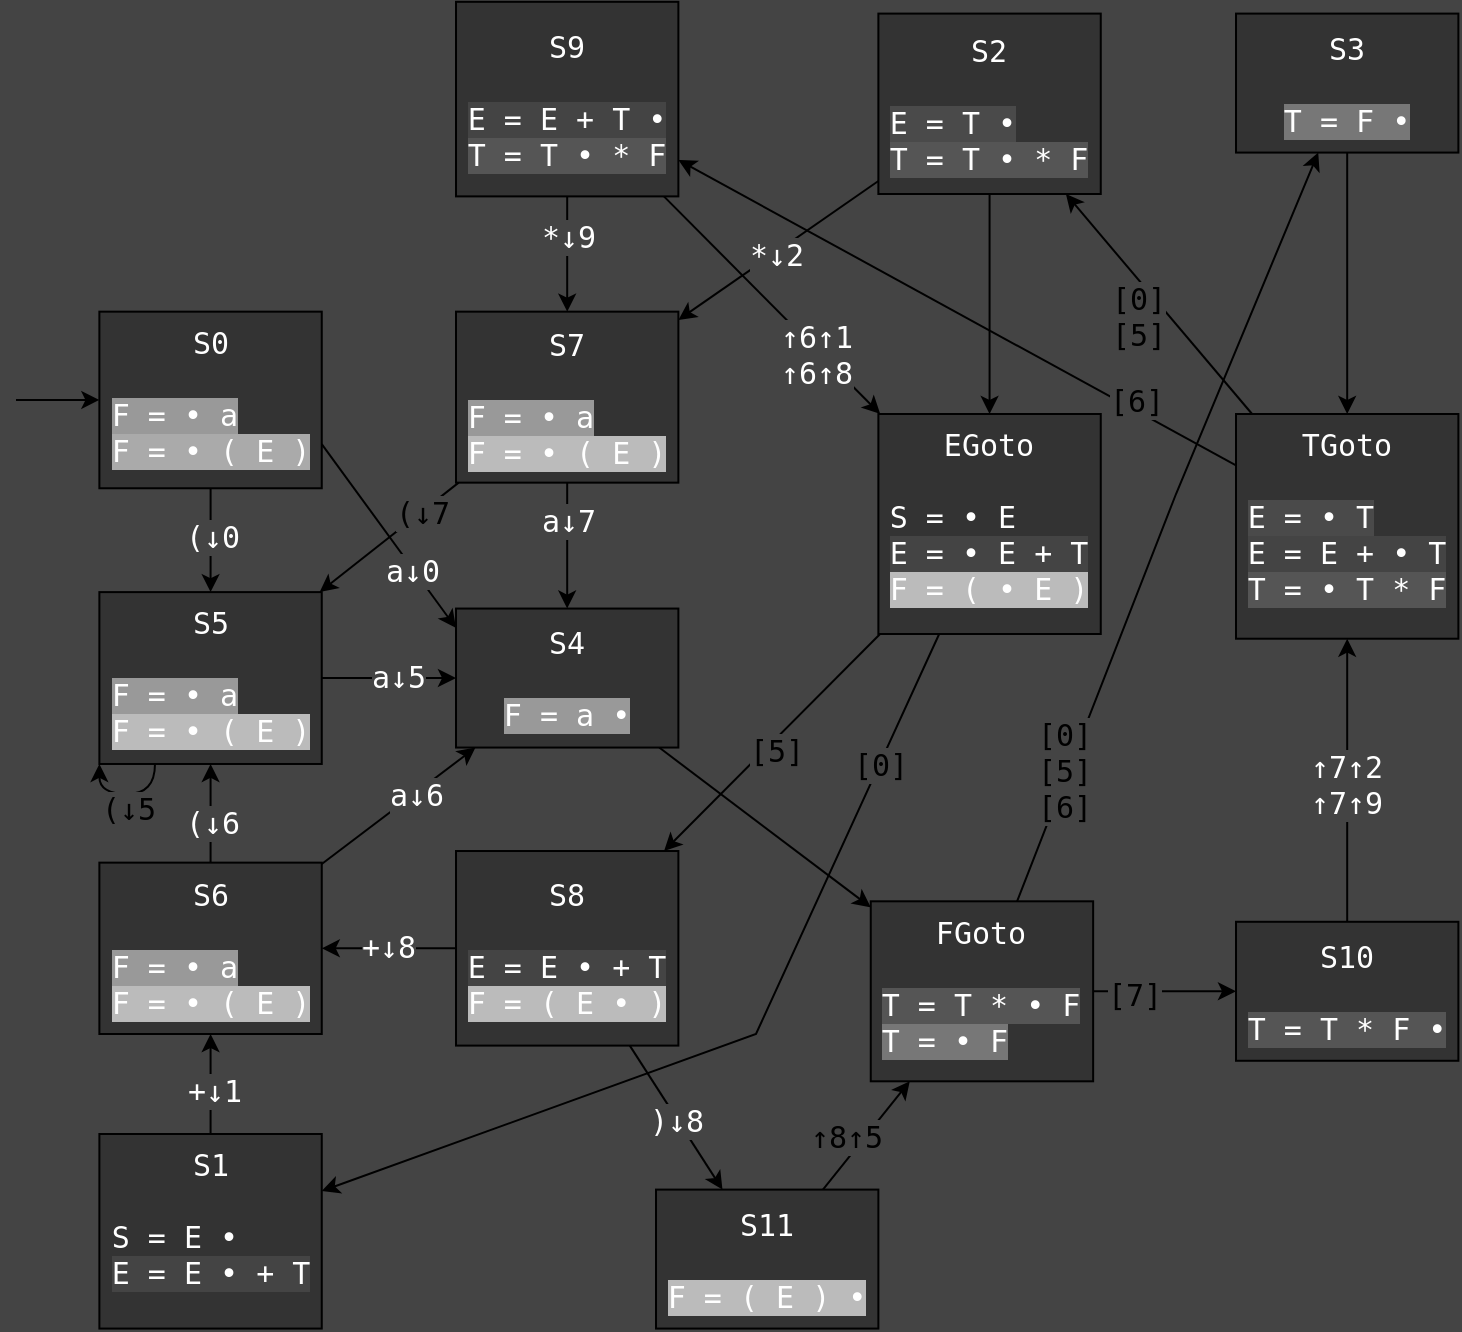 <mxfile version="25.0.2">
  <diagram name="Page-1" id="OlGZkpxojUD_AP5KmQLQ">
    <mxGraphModel dx="2046" dy="1237" grid="1" gridSize="10" guides="1" tooltips="1" connect="1" arrows="1" fold="1" page="1" pageScale="1" pageWidth="827" pageHeight="1169" background="#444444" math="0" shadow="0">
      <root>
        <mxCell id="0" />
        <mxCell id="1" parent="0" />
        <mxCell id="v0S2vT5wZ2QxvqDgRi7f-3" style="edgeStyle=orthogonalEdgeStyle;rounded=0;orthogonalLoop=1;jettySize=auto;html=1;entryX=0.5;entryY=0;entryDx=0;entryDy=0;fontFamily=monospace;spacingLeft=0;fontSize=15;fontColor=#FFFFFF;" parent="1" source="v0S2vT5wZ2QxvqDgRi7f-1" target="v0S2vT5wZ2QxvqDgRi7f-2" edge="1">
          <mxGeometry relative="1" as="geometry" />
        </mxCell>
        <mxCell id="64hMs6I8nZk4gtIsN72T-1" value="(↓0" style="edgeLabel;html=1;align=center;verticalAlign=middle;resizable=0;points=[];fontFamily=monospace;fontSize=15;fontColor=#ffffff;labelBackgroundColor=#444444;" parent="v0S2vT5wZ2QxvqDgRi7f-3" vertex="1" connectable="0">
          <mxGeometry x="-0.119" y="3" relative="1" as="geometry">
            <mxPoint x="-3" y="1" as="offset" />
          </mxGeometry>
        </mxCell>
        <mxCell id="v0S2vT5wZ2QxvqDgRi7f-11" style="rounded=0;orthogonalLoop=1;jettySize=auto;html=1;exitX=1;exitY=0.75;exitDx=0;exitDy=0;entryX=0;entryY=0.14;entryDx=0;entryDy=0;entryPerimeter=0;fontFamily=monospace;spacingLeft=0;fontSize=15;fontColor=#FFFFFF;" parent="1" source="v0S2vT5wZ2QxvqDgRi7f-1" target="v0S2vT5wZ2QxvqDgRi7f-10" edge="1">
          <mxGeometry relative="1" as="geometry" />
        </mxCell>
        <mxCell id="v0S2vT5wZ2QxvqDgRi7f-36" value="a↓0" style="edgeLabel;html=1;align=center;verticalAlign=middle;resizable=0;points=[];rounded=0;fontFamily=monospace;spacingLeft=0;fontSize=15;labelBackgroundColor=#444444;fontColor=#FFFFFF;" parent="v0S2vT5wZ2QxvqDgRi7f-11" vertex="1" connectable="0">
          <mxGeometry x="0.396" y="-3" relative="1" as="geometry">
            <mxPoint y="-3" as="offset" />
          </mxGeometry>
        </mxCell>
        <mxCell id="v0S2vT5wZ2QxvqDgRi7f-31" style="rounded=0;orthogonalLoop=1;jettySize=auto;html=1;exitX=0;exitY=0.5;exitDx=0;exitDy=0;startArrow=classic;startFill=1;endArrow=none;endFill=0;fontFamily=monospace;spacingLeft=0;fontSize=15;fontColor=#FFFFFF;" parent="1" source="v0S2vT5wZ2QxvqDgRi7f-1" edge="1">
          <mxGeometry relative="1" as="geometry">
            <mxPoint y="222.977" as="targetPoint" />
          </mxGeometry>
        </mxCell>
        <mxCell id="v0S2vT5wZ2QxvqDgRi7f-1" value="&lt;div style=&quot;font-size: 15px;&quot;&gt;S0&lt;/div&gt;&lt;div style=&quot;text-align: left; font-size: 15px;&quot;&gt;&lt;br style=&quot;font-size: 15px;&quot;&gt;&lt;/div&gt;&lt;div style=&quot;text-align: left; font-size: 15px;&quot;&gt;&lt;span style=&quot;background-color: rgb(153, 153, 153);&quot;&gt;F = • a&lt;/span&gt;&lt;br&gt;&lt;/div&gt;&lt;div style=&quot;text-align: left; font-size: 15px;&quot;&gt;&lt;span style=&quot;font-size: 15px; background-color: rgb(170, 170, 170);&quot;&gt;F = • ( E )&lt;/span&gt;&lt;br style=&quot;font-size: 15px;&quot;&gt;&lt;/div&gt;" style="rounded=0;whiteSpace=wrap;html=1;fontFamily=monospace;spacingLeft=0;fontSize=15;fillColor=#333333;fontColor=#FFFFFF;spacing=2;labelPosition=center;verticalLabelPosition=middle;align=center;verticalAlign=top;" parent="1" vertex="1">
          <mxGeometry x="41.69" y="178.83" width="111.19" height="88.3" as="geometry" />
        </mxCell>
        <mxCell id="v0S2vT5wZ2QxvqDgRi7f-12" style="rounded=0;orthogonalLoop=1;jettySize=auto;html=1;fontFamily=monospace;spacingLeft=0;fontSize=15;fontColor=#FFFFFF;" parent="1" source="v0S2vT5wZ2QxvqDgRi7f-2" target="v0S2vT5wZ2QxvqDgRi7f-10" edge="1">
          <mxGeometry relative="1" as="geometry" />
        </mxCell>
        <mxCell id="v0S2vT5wZ2QxvqDgRi7f-38" value="a↓5" style="edgeLabel;html=1;align=center;verticalAlign=middle;resizable=0;points=[];rounded=0;fontFamily=monospace;spacingLeft=0;fontSize=15;labelBackgroundColor=#444444;fontColor=#FFFFFF;" parent="v0S2vT5wZ2QxvqDgRi7f-12" vertex="1" connectable="0">
          <mxGeometry x="0.529" relative="1" as="geometry">
            <mxPoint x="-14" y="-1" as="offset" />
          </mxGeometry>
        </mxCell>
        <mxCell id="v0S2vT5wZ2QxvqDgRi7f-2" value="&lt;div style=&quot;font-size: 15px;&quot;&gt;&lt;div&gt;S5&lt;/div&gt;&lt;div align=&quot;left&quot;&gt;&lt;br&gt;&lt;/div&gt;&lt;div align=&quot;justify&quot;&gt;&lt;span style=&quot;background-color: rgb(153, 153, 153); text-align: center;&quot;&gt;F = • a&lt;/span&gt;&lt;br&gt;&lt;/div&gt;&lt;div align=&quot;justify&quot;&gt;&lt;span style=&quot;background-color: rgb(187, 187, 187); text-align: center;&quot;&gt;F =&amp;nbsp;&lt;/span&gt;&lt;span style=&quot;background-color: rgb(187, 187, 187); text-align: center;&quot;&gt;•&lt;/span&gt;&lt;span style=&quot;background-color: rgb(187, 187, 187); text-align: center;&quot;&gt;&amp;nbsp;&lt;/span&gt;&lt;span style=&quot;background-color: rgb(187, 187, 187); text-align: center;&quot;&gt;( E )&lt;/span&gt;&lt;/div&gt;&lt;/div&gt;" style="rounded=0;whiteSpace=wrap;html=1;fontFamily=monospace;spacingLeft=0;fontSize=15;fillColor=#333333;fontColor=#FFFFFF;verticalAlign=top;" parent="1" vertex="1">
          <mxGeometry x="41.69" y="319.06" width="111.19" height="85.93" as="geometry" />
        </mxCell>
        <mxCell id="v0S2vT5wZ2QxvqDgRi7f-15" style="rounded=0;orthogonalLoop=1;jettySize=auto;html=1;fontFamily=monospace;spacingLeft=0;fontSize=15;fontColor=#FFFFFF;" parent="1" source="v0S2vT5wZ2QxvqDgRi7f-4" target="v0S2vT5wZ2QxvqDgRi7f-13" edge="1">
          <mxGeometry relative="1" as="geometry">
            <mxPoint x="319.661" y="237.503" as="sourcePoint" />
            <mxPoint x="507" y="279.06" as="targetPoint" />
          </mxGeometry>
        </mxCell>
        <mxCell id="v0S2vT5wZ2QxvqDgRi7f-57" value="+↓1" style="edgeLabel;html=1;align=center;verticalAlign=middle;resizable=0;points=[];rotation=0;rounded=0;fontFamily=monospace;spacingLeft=0;fontSize=15;labelBackgroundColor=#444444;fontColor=#FFFFFF;" parent="v0S2vT5wZ2QxvqDgRi7f-15" vertex="1" connectable="0">
          <mxGeometry x="-0.084" relative="1" as="geometry">
            <mxPoint x="1" y="1" as="offset" />
          </mxGeometry>
        </mxCell>
        <mxCell id="v0S2vT5wZ2QxvqDgRi7f-4" value="&lt;div style=&quot;font-size: 15px;&quot;&gt;S1&lt;/div&gt;&lt;div align=&quot;left&quot; style=&quot;font-size: 15px;&quot;&gt;&lt;br style=&quot;font-size: 15px;&quot;&gt;&lt;/div&gt;&lt;div align=&quot;left&quot; style=&quot;font-size: 15px;&quot;&gt;S = E •&lt;/div&gt;&lt;div align=&quot;left&quot; style=&quot;font-size: 15px;&quot;&gt;&lt;span style=&quot;font-size: 15px; background-color: rgb(68, 68, 68);&quot;&gt;E = E&amp;nbsp;• + T&lt;/span&gt;&lt;/div&gt;" style="rounded=0;whiteSpace=wrap;html=1;fontFamily=monospace;spacingLeft=0;fontSize=15;fillColor=#333333;fontColor=#FFFFFF;verticalAlign=top;" parent="1" vertex="1">
          <mxGeometry x="41.695" y="590.002" width="111.186" height="97.29" as="geometry" />
        </mxCell>
        <mxCell id="vrU-Wr25Jtnr5T8jxTo--11" style="rounded=0;orthogonalLoop=1;jettySize=auto;html=1;fontFamily=monospace;fontSize=15;fontColor=default;labelBackgroundColor=#444444;resizable=0;" parent="1" source="v0S2vT5wZ2QxvqDgRi7f-6" target="vrU-Wr25Jtnr5T8jxTo--9" edge="1">
          <mxGeometry relative="1" as="geometry" />
        </mxCell>
        <mxCell id="v0S2vT5wZ2QxvqDgRi7f-6" value="&lt;div style=&quot;font-size: 15px;&quot;&gt;S3&lt;/div&gt;&lt;div align=&quot;left&quot; style=&quot;font-size: 15px;&quot;&gt;&lt;br style=&quot;font-size: 15px;&quot;&gt;&lt;/div&gt;&lt;div align=&quot;left&quot; style=&quot;font-size: 15px;&quot;&gt;&lt;span style=&quot;background-color: rgb(119, 119, 119); font-size: 15px;&quot;&gt;T = F •&lt;/span&gt;&lt;/div&gt;" style="rounded=0;whiteSpace=wrap;html=1;fontFamily=monospace;spacingLeft=0;fontSize=15;fillColor=#333333;fontColor=#FFFFFF;" parent="1" vertex="1">
          <mxGeometry x="610.004" y="29.797" width="111.186" height="69.493" as="geometry" />
        </mxCell>
        <mxCell id="v0S2vT5wZ2QxvqDgRi7f-22" style="rounded=0;orthogonalLoop=1;jettySize=auto;html=1;fontFamily=monospace;spacingLeft=0;fontSize=15;fontColor=#FFFFFF;" parent="1" source="v0S2vT5wZ2QxvqDgRi7f-8" target="v0S2vT5wZ2QxvqDgRi7f-20" edge="1">
          <mxGeometry relative="1" as="geometry" />
        </mxCell>
        <mxCell id="v0S2vT5wZ2QxvqDgRi7f-47" value="*↓2" style="edgeLabel;html=1;align=center;verticalAlign=middle;resizable=0;points=[];rounded=0;fontFamily=monospace;spacingLeft=0;fontSize=15;labelBackgroundColor=#444444;fontColor=#FFFFFF;" parent="v0S2vT5wZ2QxvqDgRi7f-22" vertex="1" connectable="0">
          <mxGeometry x="0.508" relative="1" as="geometry">
            <mxPoint x="24" y="-16" as="offset" />
          </mxGeometry>
        </mxCell>
        <mxCell id="vrU-Wr25Jtnr5T8jxTo--18" style="edgeStyle=none;shape=connector;rounded=0;orthogonalLoop=1;jettySize=auto;html=1;strokeColor=default;align=center;verticalAlign=middle;fontFamily=monospace;fontSize=15;fontColor=default;labelBackgroundColor=#444444;resizable=0;endArrow=classic;" parent="1" source="v0S2vT5wZ2QxvqDgRi7f-10" target="vrU-Wr25Jtnr5T8jxTo--10" edge="1">
          <mxGeometry relative="1" as="geometry" />
        </mxCell>
        <mxCell id="v0S2vT5wZ2QxvqDgRi7f-10" value="&lt;div style=&quot;font-size: 15px;&quot;&gt;S4&lt;br style=&quot;font-size: 15px;&quot;&gt;&lt;/div&gt;&lt;div align=&quot;left&quot; style=&quot;font-size: 15px;&quot;&gt;&lt;br style=&quot;font-size: 15px;&quot;&gt;&lt;/div&gt;&lt;div align=&quot;left&quot; style=&quot;font-size: 15px;&quot;&gt;&lt;span style=&quot;background-color: rgb(153, 153, 153); font-size: 15px;&quot;&gt;F = a •&lt;/span&gt;&lt;/div&gt;" style="rounded=0;whiteSpace=wrap;html=1;fontFamily=monospace;spacingLeft=0;fontSize=15;fillColor=#333333;fontColor=#FFFFFF;" parent="1" vertex="1">
          <mxGeometry x="220.005" y="327.279" width="111.186" height="69.493" as="geometry" />
        </mxCell>
        <mxCell id="v0S2vT5wZ2QxvqDgRi7f-16" style="rounded=0;orthogonalLoop=1;jettySize=auto;html=1;fontFamily=monospace;spacingLeft=0;fontSize=15;fontColor=#FFFFFF;" parent="1" source="v0S2vT5wZ2QxvqDgRi7f-13" target="v0S2vT5wZ2QxvqDgRi7f-10" edge="1">
          <mxGeometry relative="1" as="geometry" />
        </mxCell>
        <mxCell id="v0S2vT5wZ2QxvqDgRi7f-39" value="a↓6" style="edgeLabel;html=1;align=center;verticalAlign=middle;resizable=0;points=[];rounded=0;fontFamily=monospace;spacingLeft=0;fontSize=15;labelBackgroundColor=#444444;fontColor=#FFFFFF;" parent="v0S2vT5wZ2QxvqDgRi7f-16" vertex="1" connectable="0">
          <mxGeometry x="-0.1" y="4" relative="1" as="geometry">
            <mxPoint x="15" y="-6" as="offset" />
          </mxGeometry>
        </mxCell>
        <mxCell id="v0S2vT5wZ2QxvqDgRi7f-53" style="rounded=0;orthogonalLoop=1;jettySize=auto;html=1;fontFamily=monospace;spacingLeft=0;fontSize=15;fontColor=#FFFFFF;" parent="1" source="v0S2vT5wZ2QxvqDgRi7f-13" target="v0S2vT5wZ2QxvqDgRi7f-2" edge="1">
          <mxGeometry relative="1" as="geometry" />
        </mxCell>
        <mxCell id="v0S2vT5wZ2QxvqDgRi7f-54" value="(↓6" style="edgeLabel;html=1;align=center;verticalAlign=middle;resizable=0;points=[];rounded=0;fontFamily=monospace;spacingLeft=0;fontSize=15;labelBackgroundColor=#444444;fontColor=#FFFFFF;" parent="v0S2vT5wZ2QxvqDgRi7f-53" vertex="1" connectable="0">
          <mxGeometry x="-0.173" relative="1" as="geometry">
            <mxPoint as="offset" />
          </mxGeometry>
        </mxCell>
        <mxCell id="v0S2vT5wZ2QxvqDgRi7f-13" value="&lt;div style=&quot;font-size: 15px;&quot;&gt;S6&lt;/div&gt;&lt;div align=&quot;left&quot; style=&quot;font-size: 15px;&quot;&gt;&lt;br style=&quot;font-size: 15px;&quot;&gt;&lt;/div&gt;&lt;div align=&quot;left&quot; style=&quot;font-size: 15px;&quot;&gt;&lt;span style=&quot;background-color: rgb(153, 153, 153); text-align: center;&quot;&gt;F = • a&lt;/span&gt;&lt;br&gt;&lt;/div&gt;&lt;div align=&quot;left&quot; style=&quot;font-size: 15px;&quot;&gt;&lt;span style=&quot;background-color: rgb(187, 187, 187); font-size: 15px;&quot;&gt;F = • ( E )&lt;/span&gt;&lt;br style=&quot;font-size: 15px;&quot;&gt;&lt;/div&gt;" style="rounded=0;whiteSpace=wrap;html=1;fontFamily=monospace;spacingLeft=0;fontSize=15;fillColor=#333333;fontColor=#FFFFFF;" parent="1" vertex="1">
          <mxGeometry x="41.69" y="454.32" width="111.19" height="85.68" as="geometry" />
        </mxCell>
        <mxCell id="v0S2vT5wZ2QxvqDgRi7f-21" style="edgeStyle=orthogonalEdgeStyle;rounded=0;orthogonalLoop=1;jettySize=auto;html=1;entryX=0.5;entryY=0;entryDx=0;entryDy=0;fontFamily=monospace;spacingLeft=0;fontSize=15;fontColor=#FFFFFF;" parent="1" source="v0S2vT5wZ2QxvqDgRi7f-18" target="v0S2vT5wZ2QxvqDgRi7f-20" edge="1">
          <mxGeometry relative="1" as="geometry" />
        </mxCell>
        <mxCell id="v0S2vT5wZ2QxvqDgRi7f-50" value="*↓9" style="edgeLabel;html=1;align=center;verticalAlign=middle;resizable=0;points=[];rounded=0;fontFamily=monospace;spacingLeft=0;fontSize=15;fontColor=#FFFFFF;labelBackgroundColor=#444444;" parent="v0S2vT5wZ2QxvqDgRi7f-21" vertex="1" connectable="0">
          <mxGeometry x="-0.655" relative="1" as="geometry">
            <mxPoint y="10" as="offset" />
          </mxGeometry>
        </mxCell>
        <mxCell id="vrU-Wr25Jtnr5T8jxTo--26" style="edgeStyle=none;shape=connector;rounded=0;orthogonalLoop=1;jettySize=auto;html=1;strokeColor=default;align=center;verticalAlign=middle;fontFamily=monospace;fontSize=15;fontColor=default;labelBackgroundColor=#444444;resizable=0;endArrow=classic;" parent="1" source="v0S2vT5wZ2QxvqDgRi7f-18" target="vrU-Wr25Jtnr5T8jxTo--8" edge="1">
          <mxGeometry relative="1" as="geometry" />
        </mxCell>
        <mxCell id="vrU-Wr25Jtnr5T8jxTo--31" value="&lt;span style=&quot;color: rgb(255, 255, 255);&quot;&gt;↑6↑1&lt;/span&gt;&lt;br style=&quot;color: rgb(255, 255, 255);&quot;&gt;&lt;span style=&quot;color: rgb(255, 255, 255);&quot;&gt;↑6↑8&lt;/span&gt;" style="edgeLabel;html=1;align=center;verticalAlign=middle;resizable=0;points=[];fontFamily=monospace;fontSize=15;fontColor=default;labelBackgroundColor=#444444;fillColor=none;gradientColor=none;" parent="vrU-Wr25Jtnr5T8jxTo--26" vertex="1" connectable="0">
          <mxGeometry x="-0.265" y="3" relative="1" as="geometry">
            <mxPoint x="34" y="41" as="offset" />
          </mxGeometry>
        </mxCell>
        <mxCell id="v0S2vT5wZ2QxvqDgRi7f-18" value="&lt;div style=&quot;font-size: 15px;&quot;&gt;S9&lt;/div&gt;&lt;div align=&quot;left&quot; style=&quot;font-size: 15px;&quot;&gt;&lt;br style=&quot;font-size: 15px;&quot;&gt;&lt;/div&gt;&lt;div align=&quot;left&quot; style=&quot;font-size: 15px;&quot;&gt;&lt;span style=&quot;font-size: 15px; background-color: rgb(68, 68, 68);&quot;&gt;E = E + T •&lt;/span&gt;&lt;/div&gt;&lt;div align=&quot;left&quot; style=&quot;font-size: 15px;&quot;&gt;&lt;span style=&quot;background-color: rgb(85, 85, 85); font-size: 15px;&quot;&gt;T = T&amp;nbsp;• * F&lt;/span&gt;&lt;/div&gt;" style="rounded=0;whiteSpace=wrap;html=1;fontFamily=monospace;spacingLeft=0;fontSize=15;fillColor=#333333;fontColor=#FFFFFF;" parent="1" vertex="1">
          <mxGeometry x="220.004" y="23.903" width="111.186" height="97.29" as="geometry" />
        </mxCell>
        <mxCell id="v0S2vT5wZ2QxvqDgRi7f-40" style="rounded=0;orthogonalLoop=1;jettySize=auto;html=1;fontFamily=monospace;spacingLeft=0;fontSize=15;fontColor=#FFFFFF;" parent="1" source="v0S2vT5wZ2QxvqDgRi7f-20" target="v0S2vT5wZ2QxvqDgRi7f-10" edge="1">
          <mxGeometry relative="1" as="geometry" />
        </mxCell>
        <mxCell id="v0S2vT5wZ2QxvqDgRi7f-41" value="a↓7" style="edgeLabel;html=1;align=center;verticalAlign=middle;resizable=0;points=[];rounded=0;fontFamily=monospace;spacingLeft=0;fontSize=15;labelBackgroundColor=#444444;fontColor=#FFFFFF;" parent="v0S2vT5wZ2QxvqDgRi7f-40" vertex="1" connectable="0">
          <mxGeometry x="0.72" y="1" relative="1" as="geometry">
            <mxPoint x="-1" y="-36" as="offset" />
          </mxGeometry>
        </mxCell>
        <mxCell id="v0S2vT5wZ2QxvqDgRi7f-20" value="&lt;div style=&quot;font-size: 15px;&quot;&gt;S7&lt;/div&gt;&lt;div align=&quot;left&quot; style=&quot;font-size: 15px;&quot;&gt;&lt;br style=&quot;font-size: 15px;&quot;&gt;&lt;/div&gt;&lt;div align=&quot;left&quot; style=&quot;font-size: 15px;&quot;&gt;&lt;span style=&quot;background-color: rgb(153, 153, 153); text-align: center;&quot;&gt;F = • a&lt;/span&gt;&lt;br&gt;&lt;/div&gt;&lt;div align=&quot;left&quot; style=&quot;font-size: 15px;&quot;&gt;&lt;span style=&quot;background-color: rgb(187, 187, 187); font-size: 15px;&quot;&gt;F = • ( E )&lt;/span&gt;&lt;br style=&quot;font-size: 15px;&quot;&gt;&lt;/div&gt;" style="rounded=0;whiteSpace=wrap;html=1;fontFamily=monospace;spacingLeft=0;fontSize=15;fillColor=#333333;fontColor=#FFFFFF;" parent="1" vertex="1">
          <mxGeometry x="220" y="178.83" width="111.19" height="85.5" as="geometry" />
        </mxCell>
        <mxCell id="vrU-Wr25Jtnr5T8jxTo--12" style="rounded=0;orthogonalLoop=1;jettySize=auto;html=1;fontFamily=monospace;fontSize=15;fontColor=default;labelBackgroundColor=#444444;resizable=0;" parent="1" source="v0S2vT5wZ2QxvqDgRi7f-23" target="vrU-Wr25Jtnr5T8jxTo--9" edge="1">
          <mxGeometry relative="1" as="geometry" />
        </mxCell>
        <mxCell id="vrU-Wr25Jtnr5T8jxTo--13" value="&lt;span style=&quot;color: rgb(255, 255, 255);&quot;&gt;↑7↑2&lt;/span&gt;&lt;br style=&quot;color: rgb(255, 255, 255);&quot;&gt;&lt;span style=&quot;color: rgb(255, 255, 255);&quot;&gt;↑7↑9&lt;/span&gt;" style="edgeLabel;html=1;align=center;verticalAlign=middle;resizable=0;points=[];fontFamily=monospace;fontSize=15;fontColor=default;labelBackgroundColor=#444444;fillColor=none;gradientColor=none;" parent="vrU-Wr25Jtnr5T8jxTo--12" vertex="1" connectable="0">
          <mxGeometry x="-0.023" y="1" relative="1" as="geometry">
            <mxPoint as="offset" />
          </mxGeometry>
        </mxCell>
        <mxCell id="v0S2vT5wZ2QxvqDgRi7f-23" value="&lt;div style=&quot;font-size: 15px;&quot;&gt;S10&lt;/div&gt;&lt;div align=&quot;left&quot; style=&quot;font-size: 15px;&quot;&gt;&lt;br style=&quot;font-size: 15px;&quot;&gt;&lt;/div&gt;&lt;div align=&quot;left&quot; style=&quot;font-size: 15px;&quot;&gt;&lt;span style=&quot;background-color: rgb(85, 85, 85); font-size: 15px;&quot;&gt;T = T * F •&lt;/span&gt;&lt;/div&gt;" style="rounded=0;whiteSpace=wrap;html=1;fontFamily=monospace;spacingLeft=0;fontSize=15;fillColor=#333333;fontColor=#FFFFFF;" parent="1" vertex="1">
          <mxGeometry x="610.004" y="483.896" width="111.186" height="69.493" as="geometry" />
        </mxCell>
        <mxCell id="v0S2vT5wZ2QxvqDgRi7f-26" style="rounded=0;orthogonalLoop=1;jettySize=auto;html=1;fontFamily=monospace;spacingLeft=0;fontSize=15;fontColor=#FFFFFF;" parent="1" source="v0S2vT5wZ2QxvqDgRi7f-25" target="v0S2vT5wZ2QxvqDgRi7f-13" edge="1">
          <mxGeometry relative="1" as="geometry" />
        </mxCell>
        <mxCell id="v0S2vT5wZ2QxvqDgRi7f-46" value="+↓8" style="edgeLabel;html=1;align=center;verticalAlign=middle;resizable=0;points=[];rounded=0;fontFamily=monospace;spacingLeft=0;fontSize=15;labelBackgroundColor=#444444;fontColor=#FFFFFF;" parent="v0S2vT5wZ2QxvqDgRi7f-26" vertex="1" connectable="0">
          <mxGeometry y="-1" relative="1" as="geometry">
            <mxPoint x="-1" as="offset" />
          </mxGeometry>
        </mxCell>
        <mxCell id="v0S2vT5wZ2QxvqDgRi7f-29" style="rounded=0;orthogonalLoop=1;jettySize=auto;html=1;fontFamily=monospace;spacingLeft=0;fontSize=15;fontColor=#FFFFFF;" parent="1" source="v0S2vT5wZ2QxvqDgRi7f-25" target="v0S2vT5wZ2QxvqDgRi7f-28" edge="1">
          <mxGeometry relative="1" as="geometry" />
        </mxCell>
        <mxCell id="v0S2vT5wZ2QxvqDgRi7f-45" value=")↓8" style="edgeLabel;html=1;align=center;verticalAlign=middle;resizable=0;points=[];rounded=0;fontFamily=monospace;spacingLeft=0;fontSize=15;labelBackgroundColor=#444444;fontColor=#FFFFFF;" parent="v0S2vT5wZ2QxvqDgRi7f-29" vertex="1" connectable="0">
          <mxGeometry x="0.059" y="-2" relative="1" as="geometry">
            <mxPoint y="-2" as="offset" />
          </mxGeometry>
        </mxCell>
        <mxCell id="v0S2vT5wZ2QxvqDgRi7f-25" value="&lt;div style=&quot;font-size: 15px;&quot;&gt;S8&lt;/div&gt;&lt;div align=&quot;left&quot; style=&quot;font-size: 15px;&quot;&gt;&lt;br style=&quot;font-size: 15px;&quot;&gt;&lt;/div&gt;&lt;div align=&quot;left&quot; style=&quot;font-size: 15px;&quot;&gt;&lt;span style=&quot;font-size: 15px; background-color: rgb(68, 68, 68);&quot;&gt;E = E • + T&lt;/span&gt;&lt;/div&gt;&lt;div align=&quot;left&quot; style=&quot;font-size: 15px;&quot;&gt;&lt;span style=&quot;background-color: rgb(187, 187, 187); font-size: 15px;&quot;&gt;F = ( E • )&lt;/span&gt;&lt;/div&gt;" style="rounded=0;whiteSpace=wrap;html=1;fontFamily=monospace;spacingLeft=0;fontSize=15;fillColor=#333333;fontColor=#FFFFFF;" parent="1" vertex="1">
          <mxGeometry x="220.004" y="448.51" width="111.186" height="97.29" as="geometry" />
        </mxCell>
        <mxCell id="vrU-Wr25Jtnr5T8jxTo--23" style="edgeStyle=none;shape=connector;rounded=0;orthogonalLoop=1;jettySize=auto;html=1;strokeColor=default;align=center;verticalAlign=middle;fontFamily=monospace;fontSize=15;fontColor=default;labelBackgroundColor=#444444;resizable=0;endArrow=classic;" parent="1" source="v0S2vT5wZ2QxvqDgRi7f-28" target="vrU-Wr25Jtnr5T8jxTo--10" edge="1">
          <mxGeometry relative="1" as="geometry" />
        </mxCell>
        <mxCell id="vrU-Wr25Jtnr5T8jxTo--24" value="↑8↑5" style="edgeLabel;html=1;align=center;verticalAlign=middle;resizable=0;points=[];fontFamily=monospace;fontSize=15;fontColor=default;labelBackgroundColor=#444444;fillColor=none;gradientColor=none;" parent="vrU-Wr25Jtnr5T8jxTo--23" vertex="1" connectable="0">
          <mxGeometry x="-0.458" y="1" relative="1" as="geometry">
            <mxPoint y="-12" as="offset" />
          </mxGeometry>
        </mxCell>
        <mxCell id="v0S2vT5wZ2QxvqDgRi7f-28" value="&lt;div style=&quot;font-size: 15px;&quot;&gt;S11&lt;/div&gt;&lt;div style=&quot;font-size: 15px;&quot;&gt;&lt;br style=&quot;font-size: 15px;&quot;&gt;&lt;/div&gt;&lt;div style=&quot;font-size: 15px;&quot;&gt;&lt;span style=&quot;background-color: rgb(187, 187, 187); font-size: 15px;&quot;&gt;F = ( E ) •&lt;/span&gt;&lt;/div&gt;" style="rounded=0;whiteSpace=wrap;html=1;fontFamily=monospace;spacingLeft=0;fontSize=15;fillColor=#333333;fontColor=#FFFFFF;" parent="1" vertex="1">
          <mxGeometry x="320.004" y="617.797" width="111.186" height="69.493" as="geometry" />
        </mxCell>
        <mxCell id="vrU-Wr25Jtnr5T8jxTo--25" style="edgeStyle=none;shape=connector;rounded=0;orthogonalLoop=1;jettySize=auto;html=1;strokeColor=default;align=center;verticalAlign=middle;fontFamily=monospace;fontSize=15;fontColor=default;labelBackgroundColor=#444444;resizable=0;endArrow=classic;" parent="1" source="v0S2vT5wZ2QxvqDgRi7f-8" target="vrU-Wr25Jtnr5T8jxTo--8" edge="1">
          <mxGeometry relative="1" as="geometry" />
        </mxCell>
        <mxCell id="v0S2vT5wZ2QxvqDgRi7f-8" value="&lt;div style=&quot;font-size: 15px;&quot;&gt;S2&lt;/div&gt;&lt;div align=&quot;left&quot; style=&quot;font-size: 15px;&quot;&gt;&lt;br style=&quot;font-size: 15px;&quot;&gt;&lt;/div&gt;&lt;div align=&quot;left&quot; style=&quot;font-size: 15px;&quot;&gt;&lt;span style=&quot;text-align: center; background-color: rgb(74, 74, 74);&quot;&gt;E = T&lt;/span&gt;&lt;span style=&quot;text-align: center; background-color: rgb(74, 74, 74);&quot;&gt;&amp;nbsp;&lt;/span&gt;&lt;span style=&quot;text-align: center; background-color: rgb(74, 74, 74);&quot;&gt;•&lt;/span&gt;&lt;br&gt;&lt;/div&gt;&lt;div align=&quot;left&quot; style=&quot;font-size: 15px;&quot;&gt;&lt;span style=&quot;background-color: rgb(85, 85, 85); font-size: 15px;&quot;&gt;T = T • * F&lt;/span&gt;&lt;/div&gt;" style="rounded=0;whiteSpace=wrap;html=1;fontFamily=monospace;spacingLeft=0;fontSize=15;fillColor=#333333;fontColor=#FFFFFF;" parent="1" vertex="1">
          <mxGeometry x="431.19" y="29.8" width="111.19" height="90.2" as="geometry" />
        </mxCell>
        <mxCell id="vrU-Wr25Jtnr5T8jxTo--27" style="edgeStyle=none;shape=connector;rounded=0;orthogonalLoop=1;jettySize=auto;html=1;strokeColor=default;align=center;verticalAlign=middle;fontFamily=monospace;fontSize=15;fontColor=default;labelBackgroundColor=#444444;resizable=0;endArrow=classic;" parent="1" source="vrU-Wr25Jtnr5T8jxTo--8" target="v0S2vT5wZ2QxvqDgRi7f-25" edge="1">
          <mxGeometry relative="1" as="geometry" />
        </mxCell>
        <mxCell id="vrU-Wr25Jtnr5T8jxTo--29" value="[5]" style="edgeLabel;html=1;align=center;verticalAlign=middle;resizable=0;points=[];fontFamily=monospace;fontSize=15;fontColor=default;labelBackgroundColor=#444444;fillColor=none;gradientColor=none;" parent="vrU-Wr25Jtnr5T8jxTo--27" vertex="1" connectable="0">
          <mxGeometry x="0.195" y="2" relative="1" as="geometry">
            <mxPoint x="11" y="-9" as="offset" />
          </mxGeometry>
        </mxCell>
        <mxCell id="vrU-Wr25Jtnr5T8jxTo--28" style="edgeStyle=none;shape=connector;rounded=0;orthogonalLoop=1;jettySize=auto;html=1;strokeColor=default;align=center;verticalAlign=middle;fontFamily=monospace;fontSize=15;fontColor=default;labelBackgroundColor=#444444;resizable=0;endArrow=classic;" parent="1" source="vrU-Wr25Jtnr5T8jxTo--8" target="v0S2vT5wZ2QxvqDgRi7f-4" edge="1">
          <mxGeometry relative="1" as="geometry">
            <Array as="points">
              <mxPoint x="370" y="540" />
            </Array>
          </mxGeometry>
        </mxCell>
        <mxCell id="vrU-Wr25Jtnr5T8jxTo--30" value="[0]" style="edgeLabel;html=1;align=center;verticalAlign=middle;resizable=0;points=[];fontFamily=monospace;fontSize=15;fontColor=default;labelBackgroundColor=#444444;fillColor=none;gradientColor=none;" parent="vrU-Wr25Jtnr5T8jxTo--28" vertex="1" connectable="0">
          <mxGeometry x="-0.272" y="-1" relative="1" as="geometry">
            <mxPoint x="39" y="-84" as="offset" />
          </mxGeometry>
        </mxCell>
        <mxCell id="vrU-Wr25Jtnr5T8jxTo--8" value="&lt;div style=&quot;font-size: 15px;&quot;&gt;&lt;div&gt;EGoto&lt;/div&gt;&lt;div align=&quot;left&quot;&gt;&lt;br&gt;&lt;/div&gt;&lt;div align=&quot;justify&quot;&gt;&lt;div style=&quot;text-align: left;&quot;&gt;S = • E&lt;/div&gt;&lt;/div&gt;&lt;div align=&quot;justify&quot;&gt;&lt;span style=&quot;background-color: rgb(68, 68, 68);&quot;&gt;E = • E + T&lt;/span&gt;&lt;/div&gt;&lt;div align=&quot;justify&quot;&gt;&lt;span style=&quot;background-color: rgb(187, 187, 187); text-align: center;&quot;&gt;F = ( • E )&lt;/span&gt;&lt;br&gt;&lt;/div&gt;&lt;/div&gt;" style="rounded=0;whiteSpace=wrap;html=1;fontFamily=monospace;spacingLeft=0;fontSize=15;fillColor=#333333;fontColor=#FFFFFF;verticalAlign=top;" parent="1" vertex="1">
          <mxGeometry x="431.19" y="230" width="111.19" height="110" as="geometry" />
        </mxCell>
        <mxCell id="vrU-Wr25Jtnr5T8jxTo--14" style="rounded=0;orthogonalLoop=1;jettySize=auto;html=1;fontFamily=monospace;fontSize=15;fontColor=default;labelBackgroundColor=#444444;resizable=0;" parent="1" source="vrU-Wr25Jtnr5T8jxTo--9" target="v0S2vT5wZ2QxvqDgRi7f-18" edge="1">
          <mxGeometry relative="1" as="geometry" />
        </mxCell>
        <mxCell id="vrU-Wr25Jtnr5T8jxTo--15" value="[6]" style="edgeLabel;html=1;align=center;verticalAlign=middle;resizable=0;points=[];fontFamily=monospace;fontSize=15;fontColor=default;labelBackgroundColor=#444444;fillColor=none;gradientColor=none;" parent="vrU-Wr25Jtnr5T8jxTo--14" vertex="1" connectable="0">
          <mxGeometry x="-0.703" y="2" relative="1" as="geometry">
            <mxPoint x="-8" y="-12" as="offset" />
          </mxGeometry>
        </mxCell>
        <mxCell id="vrU-Wr25Jtnr5T8jxTo--16" style="rounded=0;orthogonalLoop=1;jettySize=auto;html=1;fontFamily=monospace;fontSize=15;fontColor=default;labelBackgroundColor=#444444;resizable=0;" parent="1" source="vrU-Wr25Jtnr5T8jxTo--9" target="v0S2vT5wZ2QxvqDgRi7f-8" edge="1">
          <mxGeometry relative="1" as="geometry" />
        </mxCell>
        <mxCell id="vrU-Wr25Jtnr5T8jxTo--17" value="[0]&lt;br&gt;[5]" style="edgeLabel;html=1;align=center;verticalAlign=middle;resizable=0;points=[];fontFamily=monospace;fontSize=15;fontColor=default;labelBackgroundColor=#444444;fillColor=none;gradientColor=none;" parent="vrU-Wr25Jtnr5T8jxTo--16" vertex="1" connectable="0">
          <mxGeometry x="-0.387" y="-3" relative="1" as="geometry">
            <mxPoint x="-31" y="-14" as="offset" />
          </mxGeometry>
        </mxCell>
        <mxCell id="vrU-Wr25Jtnr5T8jxTo--9" value="&lt;div style=&quot;font-size: 15px;&quot;&gt;&lt;div&gt;TGoto&lt;/div&gt;&lt;div align=&quot;left&quot;&gt;&lt;br&gt;&lt;/div&gt;&lt;div align=&quot;justify&quot;&gt;&lt;span style=&quot;background-color: rgb(74, 74, 74); text-align: left;&quot;&gt;E = • T&lt;/span&gt;&lt;br&gt;&lt;/div&gt;&lt;div align=&quot;justify&quot;&gt;&lt;div align=&quot;left&quot;&gt;&lt;span style=&quot;background-color: rgb(68, 68, 68);&quot;&gt;E = E + • T&lt;/span&gt;&lt;/div&gt;&lt;/div&gt;&lt;div align=&quot;justify&quot;&gt;&lt;span style=&quot;background-color: rgb(85, 85, 85);&quot;&gt;T = • T * F&lt;/span&gt;&lt;/div&gt;&lt;div align=&quot;justify&quot;&gt;&lt;br&gt;&lt;/div&gt;&lt;/div&gt;" style="rounded=0;whiteSpace=wrap;html=1;fontFamily=monospace;spacingLeft=0;fontSize=15;fillColor=#333333;fontColor=#FFFFFF;verticalAlign=top;" parent="1" vertex="1">
          <mxGeometry x="610" y="230" width="111.19" height="112.36" as="geometry" />
        </mxCell>
        <mxCell id="vrU-Wr25Jtnr5T8jxTo--19" style="edgeStyle=none;shape=connector;rounded=0;orthogonalLoop=1;jettySize=auto;html=1;strokeColor=default;align=center;verticalAlign=middle;fontFamily=monospace;fontSize=15;fontColor=default;labelBackgroundColor=#444444;resizable=0;endArrow=classic;" parent="1" source="vrU-Wr25Jtnr5T8jxTo--10" target="v0S2vT5wZ2QxvqDgRi7f-23" edge="1">
          <mxGeometry relative="1" as="geometry" />
        </mxCell>
        <mxCell id="vrU-Wr25Jtnr5T8jxTo--20" value="[7]" style="edgeLabel;html=1;align=center;verticalAlign=middle;resizable=0;points=[];fontFamily=monospace;fontSize=15;fontColor=default;labelBackgroundColor=#444444;fillColor=none;gradientColor=none;" parent="vrU-Wr25Jtnr5T8jxTo--19" vertex="1" connectable="0">
          <mxGeometry x="-0.446" y="-1" relative="1" as="geometry">
            <mxPoint as="offset" />
          </mxGeometry>
        </mxCell>
        <mxCell id="vrU-Wr25Jtnr5T8jxTo--21" style="edgeStyle=none;shape=connector;rounded=0;orthogonalLoop=1;jettySize=auto;html=1;strokeColor=default;align=center;verticalAlign=middle;fontFamily=monospace;fontSize=15;fontColor=default;labelBackgroundColor=#444444;resizable=0;endArrow=classic;" parent="1" source="vrU-Wr25Jtnr5T8jxTo--10" target="v0S2vT5wZ2QxvqDgRi7f-6" edge="1">
          <mxGeometry relative="1" as="geometry">
            <Array as="points">
              <mxPoint x="580" y="270" />
            </Array>
          </mxGeometry>
        </mxCell>
        <mxCell id="vrU-Wr25Jtnr5T8jxTo--22" value="[0]&lt;div&gt;[5]&lt;/div&gt;&lt;div&gt;[6]&lt;/div&gt;" style="edgeLabel;html=1;align=center;verticalAlign=middle;resizable=0;points=[];fontFamily=monospace;fontSize=15;fontColor=default;labelBackgroundColor=#444444;fillColor=none;gradientColor=none;" parent="vrU-Wr25Jtnr5T8jxTo--21" vertex="1" connectable="0">
          <mxGeometry x="-0.652" y="2" relative="1" as="geometry">
            <mxPoint as="offset" />
          </mxGeometry>
        </mxCell>
        <mxCell id="vrU-Wr25Jtnr5T8jxTo--10" value="&lt;div style=&quot;font-size: 15px;&quot;&gt;&lt;div&gt;FGoto&lt;/div&gt;&lt;div align=&quot;left&quot;&gt;&lt;br&gt;&lt;/div&gt;&lt;div align=&quot;justify&quot;&gt;&lt;span style=&quot;text-align: -webkit-left; background-color: rgb(85, 85, 85);&quot;&gt;T = T * • F&lt;/span&gt;&lt;span style=&quot;background-color: rgb(119, 119, 119); text-align: center;&quot;&gt;&lt;br&gt;&lt;/span&gt;&lt;/div&gt;&lt;div align=&quot;justify&quot;&gt;&lt;span style=&quot;background-color: rgb(119, 119, 119); text-align: center;&quot;&gt;T = • F&lt;/span&gt;&lt;br&gt;&lt;/div&gt;&lt;div align=&quot;justify&quot;&gt;&lt;br&gt;&lt;/div&gt;&lt;/div&gt;" style="rounded=0;whiteSpace=wrap;html=1;fontFamily=monospace;spacingLeft=0;fontSize=15;fillColor=#333333;fontColor=#FFFFFF;verticalAlign=top;" parent="1" vertex="1">
          <mxGeometry x="427.38" y="473.65" width="111.19" height="90" as="geometry" />
        </mxCell>
        <mxCell id="D5YhWFPBoUQfz6WdXch9-1" style="edgeStyle=orthogonalEdgeStyle;shape=connector;rounded=0;orthogonalLoop=1;jettySize=auto;html=1;exitX=0.25;exitY=1;exitDx=0;exitDy=0;strokeColor=default;align=center;verticalAlign=middle;fontFamily=monospace;fontSize=15;fontColor=default;labelBackgroundColor=#444444;resizable=0;endArrow=classic;curved=1;entryX=0;entryY=1;entryDx=0;entryDy=0;" parent="1" source="v0S2vT5wZ2QxvqDgRi7f-2" target="v0S2vT5wZ2QxvqDgRi7f-2" edge="1">
          <mxGeometry relative="1" as="geometry">
            <mxPoint x="41.69" y="405.33" as="targetPoint" />
            <Array as="points">
              <mxPoint x="70" y="420" />
              <mxPoint x="42" y="420" />
            </Array>
            <mxPoint x="68.69" y="405.33" as="sourcePoint" />
          </mxGeometry>
        </mxCell>
        <mxCell id="D5YhWFPBoUQfz6WdXch9-2" value="(↓5" style="edgeLabel;html=1;align=center;verticalAlign=middle;resizable=0;points=[];fontFamily=monospace;fontSize=15;fontColor=default;labelBackgroundColor=#444444;fillColor=none;gradientColor=none;" parent="D5YhWFPBoUQfz6WdXch9-1" vertex="1" connectable="0">
          <mxGeometry x="-0.006" y="1" relative="1" as="geometry">
            <mxPoint y="6" as="offset" />
          </mxGeometry>
        </mxCell>
        <mxCell id="D5YhWFPBoUQfz6WdXch9-3" style="edgeStyle=none;shape=connector;rounded=0;orthogonalLoop=1;jettySize=auto;html=1;strokeColor=default;align=center;verticalAlign=middle;fontFamily=monospace;fontSize=15;fontColor=default;labelBackgroundColor=#444444;resizable=0;endArrow=classic;" parent="1" source="v0S2vT5wZ2QxvqDgRi7f-20" target="v0S2vT5wZ2QxvqDgRi7f-2" edge="1">
          <mxGeometry relative="1" as="geometry">
            <mxPoint x="230" y="280" as="sourcePoint" />
            <mxPoint x="151.69" y="320.33" as="targetPoint" />
          </mxGeometry>
        </mxCell>
        <mxCell id="D5YhWFPBoUQfz6WdXch9-4" value="(↓7" style="edgeLabel;html=1;align=center;verticalAlign=middle;resizable=0;points=[];fontFamily=monospace;fontSize=15;fontColor=default;labelBackgroundColor=#444444;fillColor=none;gradientColor=none;" parent="D5YhWFPBoUQfz6WdXch9-3" vertex="1" connectable="0">
          <mxGeometry x="-0.457" relative="1" as="geometry">
            <mxPoint as="offset" />
          </mxGeometry>
        </mxCell>
      </root>
    </mxGraphModel>
  </diagram>
</mxfile>
